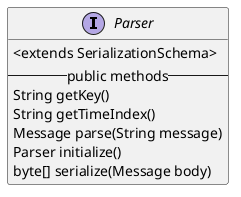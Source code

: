 @startuml
interface Parser  {
    <extends SerializationSchema>
  -- public methods --
  String getKey()
  String getTimeIndex()
  Message parse(String message)
  Parser initialize()
  byte[] serialize(Message body)
}
@enduml
